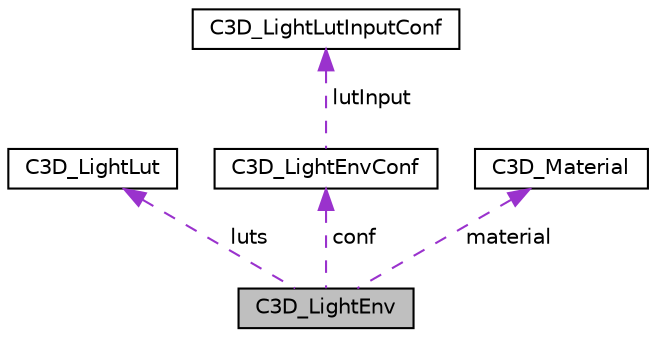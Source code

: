 digraph "C3D_LightEnv"
{
  edge [fontname="Helvetica",fontsize="10",labelfontname="Helvetica",labelfontsize="10"];
  node [fontname="Helvetica",fontsize="10",shape=record];
  Node1 [label="C3D_LightEnv",height=0.2,width=0.4,color="black", fillcolor="grey75", style="filled", fontcolor="black"];
  Node2 -> Node1 [dir="back",color="darkorchid3",fontsize="10",style="dashed",label=" luts" ,fontname="Helvetica"];
  Node2 [label="C3D_LightLut",height=0.2,width=0.4,color="black", fillcolor="white", style="filled",URL="$structC3D__LightLut.html"];
  Node3 -> Node1 [dir="back",color="darkorchid3",fontsize="10",style="dashed",label=" conf" ,fontname="Helvetica"];
  Node3 [label="C3D_LightEnvConf",height=0.2,width=0.4,color="black", fillcolor="white", style="filled",URL="$structC3D__LightEnvConf.html"];
  Node4 -> Node3 [dir="back",color="darkorchid3",fontsize="10",style="dashed",label=" lutInput" ,fontname="Helvetica"];
  Node4 [label="C3D_LightLutInputConf",height=0.2,width=0.4,color="black", fillcolor="white", style="filled",URL="$structC3D__LightLutInputConf.html"];
  Node5 -> Node1 [dir="back",color="darkorchid3",fontsize="10",style="dashed",label=" material" ,fontname="Helvetica"];
  Node5 [label="C3D_Material",height=0.2,width=0.4,color="black", fillcolor="white", style="filled",URL="$structC3D__Material.html"];
}
